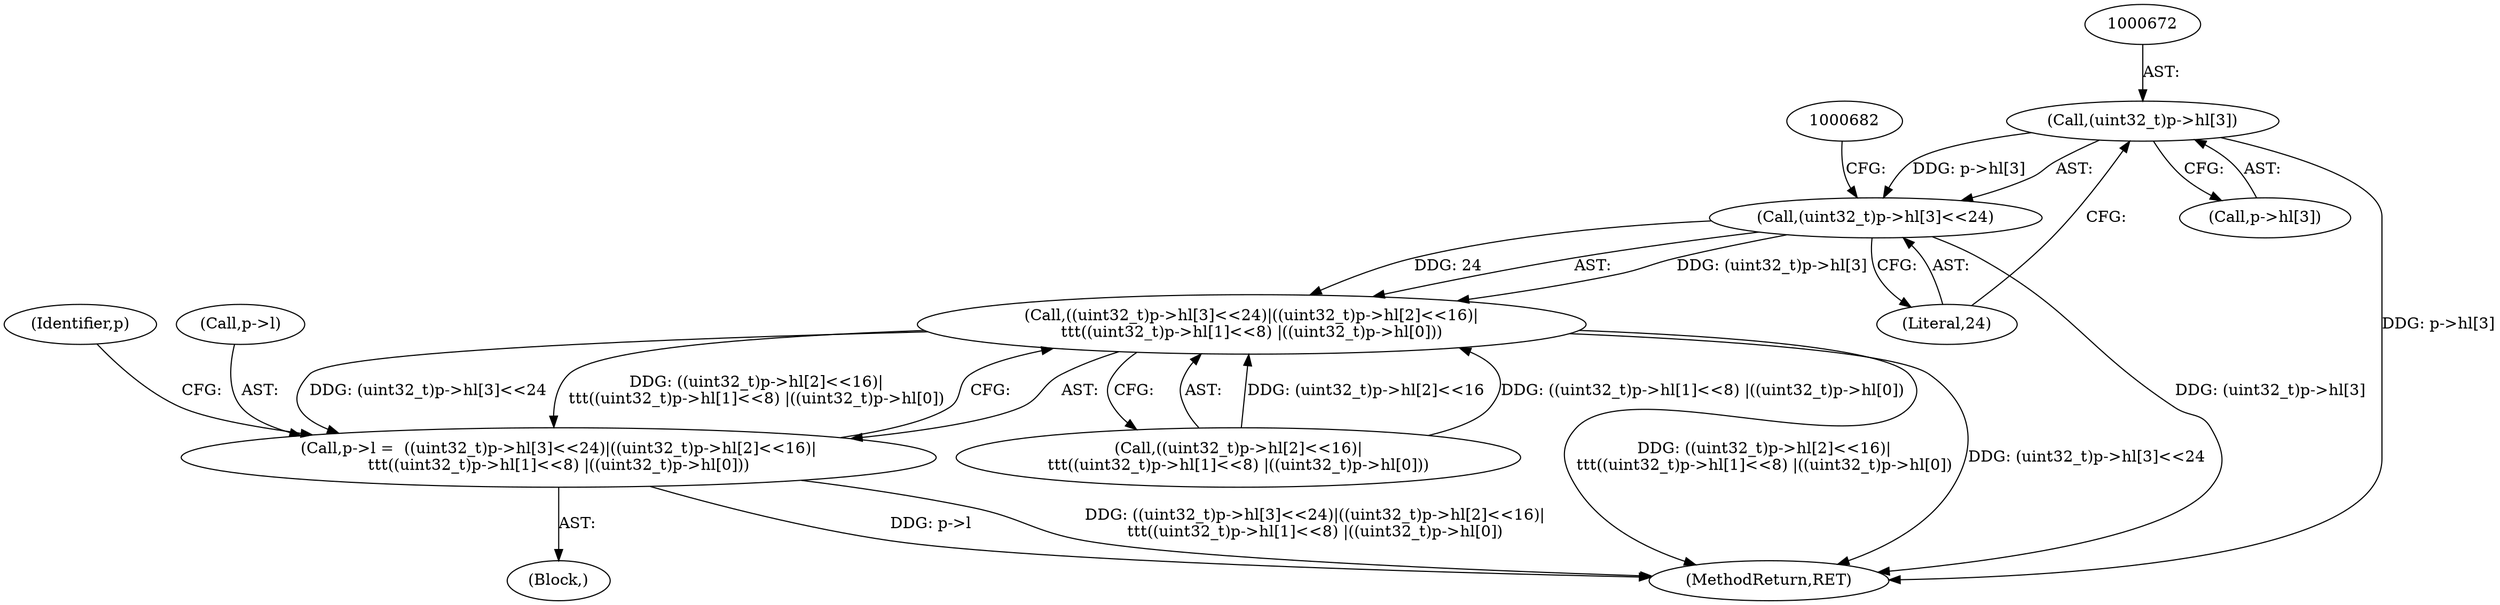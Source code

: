 digraph "0_file_27a14bc7ba285a0a5ebfdb55e54001aa11932b08@pointer" {
"1000671" [label="(Call,(uint32_t)p->hl[3])"];
"1000670" [label="(Call,(uint32_t)p->hl[3]<<24)"];
"1000669" [label="(Call,((uint32_t)p->hl[3]<<24)|((uint32_t)p->hl[2]<<16)|\n\t\t\t((uint32_t)p->hl[1]<<8) |((uint32_t)p->hl[0]))"];
"1000665" [label="(Call,p->l =  ((uint32_t)p->hl[3]<<24)|((uint32_t)p->hl[2]<<16)|\n\t\t\t((uint32_t)p->hl[1]<<8) |((uint32_t)p->hl[0]))"];
"1000679" [label="(Call,((uint32_t)p->hl[2]<<16)|\n\t\t\t((uint32_t)p->hl[1]<<8) |((uint32_t)p->hl[0]))"];
"1000669" [label="(Call,((uint32_t)p->hl[3]<<24)|((uint32_t)p->hl[2]<<16)|\n\t\t\t((uint32_t)p->hl[1]<<8) |((uint32_t)p->hl[0]))"];
"1000678" [label="(Literal,24)"];
"1000670" [label="(Call,(uint32_t)p->hl[3]<<24)"];
"1000665" [label="(Call,p->l =  ((uint32_t)p->hl[3]<<24)|((uint32_t)p->hl[2]<<16)|\n\t\t\t((uint32_t)p->hl[1]<<8) |((uint32_t)p->hl[0]))"];
"1000707" [label="(Identifier,p)"];
"1000671" [label="(Call,(uint32_t)p->hl[3])"];
"1000666" [label="(Call,p->l)"];
"1000908" [label="(MethodReturn,RET)"];
"1000123" [label="(Block,)"];
"1000673" [label="(Call,p->hl[3])"];
"1000671" -> "1000670"  [label="AST: "];
"1000671" -> "1000673"  [label="CFG: "];
"1000672" -> "1000671"  [label="AST: "];
"1000673" -> "1000671"  [label="AST: "];
"1000678" -> "1000671"  [label="CFG: "];
"1000671" -> "1000908"  [label="DDG: p->hl[3]"];
"1000671" -> "1000670"  [label="DDG: p->hl[3]"];
"1000670" -> "1000669"  [label="AST: "];
"1000670" -> "1000678"  [label="CFG: "];
"1000678" -> "1000670"  [label="AST: "];
"1000682" -> "1000670"  [label="CFG: "];
"1000670" -> "1000908"  [label="DDG: (uint32_t)p->hl[3]"];
"1000670" -> "1000669"  [label="DDG: (uint32_t)p->hl[3]"];
"1000670" -> "1000669"  [label="DDG: 24"];
"1000669" -> "1000665"  [label="AST: "];
"1000669" -> "1000679"  [label="CFG: "];
"1000679" -> "1000669"  [label="AST: "];
"1000665" -> "1000669"  [label="CFG: "];
"1000669" -> "1000908"  [label="DDG: ((uint32_t)p->hl[2]<<16)|\n\t\t\t((uint32_t)p->hl[1]<<8) |((uint32_t)p->hl[0])"];
"1000669" -> "1000908"  [label="DDG: (uint32_t)p->hl[3]<<24"];
"1000669" -> "1000665"  [label="DDG: (uint32_t)p->hl[3]<<24"];
"1000669" -> "1000665"  [label="DDG: ((uint32_t)p->hl[2]<<16)|\n\t\t\t((uint32_t)p->hl[1]<<8) |((uint32_t)p->hl[0])"];
"1000679" -> "1000669"  [label="DDG: (uint32_t)p->hl[2]<<16"];
"1000679" -> "1000669"  [label="DDG: ((uint32_t)p->hl[1]<<8) |((uint32_t)p->hl[0])"];
"1000665" -> "1000123"  [label="AST: "];
"1000666" -> "1000665"  [label="AST: "];
"1000707" -> "1000665"  [label="CFG: "];
"1000665" -> "1000908"  [label="DDG: p->l"];
"1000665" -> "1000908"  [label="DDG: ((uint32_t)p->hl[3]<<24)|((uint32_t)p->hl[2]<<16)|\n\t\t\t((uint32_t)p->hl[1]<<8) |((uint32_t)p->hl[0])"];
}
